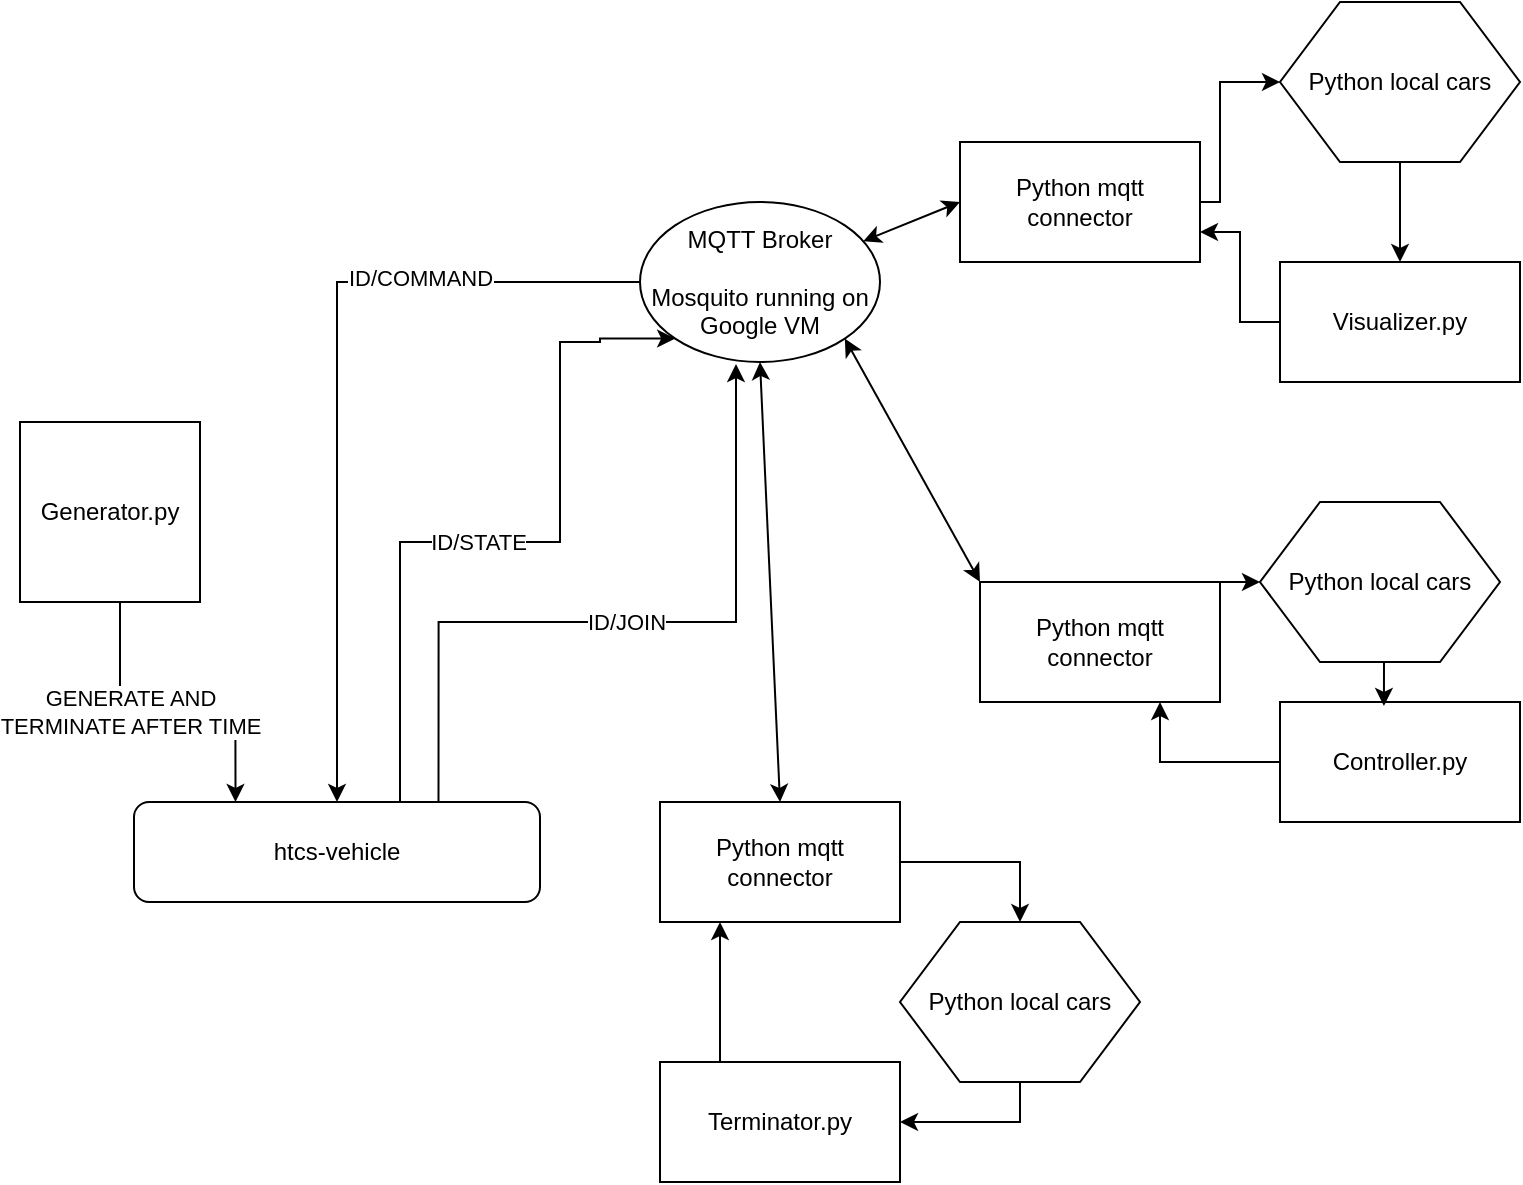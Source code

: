 <mxfile version="13.1.1" type="github">
  <diagram id="yLgMft_jKEmiWAptAMbq" name="Page-1">
    <mxGraphModel dx="1422" dy="755" grid="1" gridSize="10" guides="1" tooltips="1" connect="1" arrows="1" fold="1" page="1" pageScale="1" pageWidth="827" pageHeight="1169" math="0" shadow="0">
      <root>
        <mxCell id="0" />
        <mxCell id="1" parent="0" />
        <mxCell id="QCgnJlgCZR-hA9Wwk_3v-10" style="edgeStyle=orthogonalEdgeStyle;rounded=0;orthogonalLoop=1;jettySize=auto;html=1;exitX=0;exitY=0.5;exitDx=0;exitDy=0;entryX=0.5;entryY=0;entryDx=0;entryDy=0;" parent="1" source="QCgnJlgCZR-hA9Wwk_3v-1" target="QCgnJlgCZR-hA9Wwk_3v-6" edge="1">
          <mxGeometry relative="1" as="geometry" />
        </mxCell>
        <mxCell id="QCgnJlgCZR-hA9Wwk_3v-14" value="ID/COMMAND" style="edgeLabel;html=1;align=center;verticalAlign=middle;resizable=0;points=[];" parent="QCgnJlgCZR-hA9Wwk_3v-10" vertex="1" connectable="0">
          <mxGeometry x="-0.465" y="-2" relative="1" as="geometry">
            <mxPoint as="offset" />
          </mxGeometry>
        </mxCell>
        <mxCell id="QCgnJlgCZR-hA9Wwk_3v-1" value="MQTT Broker&lt;br&gt;&lt;br&gt;Mosquito running on Google VM" style="ellipse;whiteSpace=wrap;html=1;" parent="1" vertex="1">
          <mxGeometry x="330" y="110" width="120" height="80" as="geometry" />
        </mxCell>
        <mxCell id="QCgnJlgCZR-hA9Wwk_3v-5" value="GENERATE AND&lt;br&gt;TERMINATE AFTER TIME" style="edgeStyle=orthogonalEdgeStyle;rounded=0;orthogonalLoop=1;jettySize=auto;html=1;exitX=0.75;exitY=1;exitDx=0;exitDy=0;entryX=0.25;entryY=0;entryDx=0;entryDy=0;" parent="1" target="QCgnJlgCZR-hA9Wwk_3v-6" edge="1">
          <mxGeometry relative="1" as="geometry">
            <mxPoint x="108" y="380" as="targetPoint" />
            <mxPoint x="107.5" y="310" as="sourcePoint" />
            <Array as="points">
              <mxPoint x="70" y="310" />
              <mxPoint x="70" y="365" />
              <mxPoint x="128" y="365" />
            </Array>
          </mxGeometry>
        </mxCell>
        <mxCell id="QCgnJlgCZR-hA9Wwk_3v-2" value="Generator.py" style="whiteSpace=wrap;html=1;aspect=fixed;" parent="1" vertex="1">
          <mxGeometry x="20" y="220" width="90" height="90" as="geometry" />
        </mxCell>
        <mxCell id="QCgnJlgCZR-hA9Wwk_3v-8" style="edgeStyle=orthogonalEdgeStyle;rounded=0;orthogonalLoop=1;jettySize=auto;html=1;exitX=0.5;exitY=0;exitDx=0;exitDy=0;entryX=0;entryY=1;entryDx=0;entryDy=0;" parent="1" source="QCgnJlgCZR-hA9Wwk_3v-6" target="QCgnJlgCZR-hA9Wwk_3v-1" edge="1">
          <mxGeometry relative="1" as="geometry">
            <Array as="points">
              <mxPoint x="210" y="410" />
              <mxPoint x="210" y="280" />
              <mxPoint x="290" y="280" />
              <mxPoint x="290" y="180" />
              <mxPoint x="310" y="180" />
              <mxPoint x="310" y="178" />
            </Array>
            <mxPoint x="310" y="240" as="targetPoint" />
          </mxGeometry>
        </mxCell>
        <mxCell id="QCgnJlgCZR-hA9Wwk_3v-13" value="ID/STATE" style="edgeLabel;html=1;align=center;verticalAlign=middle;resizable=0;points=[];" parent="QCgnJlgCZR-hA9Wwk_3v-8" vertex="1" connectable="0">
          <mxGeometry x="-0.186" relative="1" as="geometry">
            <mxPoint x="37.5" as="offset" />
          </mxGeometry>
        </mxCell>
        <mxCell id="QCgnJlgCZR-hA9Wwk_3v-9" value="ID/JOIN" style="edgeStyle=orthogonalEdgeStyle;rounded=0;orthogonalLoop=1;jettySize=auto;html=1;exitX=0.75;exitY=0;exitDx=0;exitDy=0;entryX=0.4;entryY=1.013;entryDx=0;entryDy=0;entryPerimeter=0;" parent="1" source="QCgnJlgCZR-hA9Wwk_3v-6" target="QCgnJlgCZR-hA9Wwk_3v-1" edge="1">
          <mxGeometry relative="1" as="geometry">
            <Array as="points">
              <mxPoint x="229" y="320" />
              <mxPoint x="378" y="320" />
            </Array>
          </mxGeometry>
        </mxCell>
        <mxCell id="QCgnJlgCZR-hA9Wwk_3v-6" value="htcs-vehicle" style="rounded=1;whiteSpace=wrap;html=1;" parent="1" vertex="1">
          <mxGeometry x="77" y="410" width="203" height="50" as="geometry" />
        </mxCell>
        <mxCell id="QCgnJlgCZR-hA9Wwk_3v-41" style="edgeStyle=orthogonalEdgeStyle;rounded=0;orthogonalLoop=1;jettySize=auto;html=1;exitX=0.25;exitY=0;exitDx=0;exitDy=0;entryX=0.25;entryY=1;entryDx=0;entryDy=0;" parent="1" source="QCgnJlgCZR-hA9Wwk_3v-22" target="QCgnJlgCZR-hA9Wwk_3v-27" edge="1">
          <mxGeometry relative="1" as="geometry" />
        </mxCell>
        <mxCell id="QCgnJlgCZR-hA9Wwk_3v-22" value="Terminator.py" style="rounded=0;whiteSpace=wrap;html=1;" parent="1" vertex="1">
          <mxGeometry x="340" y="540" width="120" height="60" as="geometry" />
        </mxCell>
        <mxCell id="QCgnJlgCZR-hA9Wwk_3v-45" style="edgeStyle=orthogonalEdgeStyle;rounded=0;orthogonalLoop=1;jettySize=auto;html=1;exitX=0;exitY=0.5;exitDx=0;exitDy=0;entryX=1;entryY=0.75;entryDx=0;entryDy=0;" parent="1" source="QCgnJlgCZR-hA9Wwk_3v-23" target="QCgnJlgCZR-hA9Wwk_3v-31" edge="1">
          <mxGeometry relative="1" as="geometry" />
        </mxCell>
        <mxCell id="QCgnJlgCZR-hA9Wwk_3v-23" value="Visualizer.py" style="rounded=0;whiteSpace=wrap;html=1;" parent="1" vertex="1">
          <mxGeometry x="650" y="140" width="120" height="60" as="geometry" />
        </mxCell>
        <mxCell id="QCgnJlgCZR-hA9Wwk_3v-36" style="edgeStyle=orthogonalEdgeStyle;rounded=0;orthogonalLoop=1;jettySize=auto;html=1;exitX=0;exitY=0.5;exitDx=0;exitDy=0;entryX=0.75;entryY=1;entryDx=0;entryDy=0;" parent="1" source="QCgnJlgCZR-hA9Wwk_3v-26" target="QCgnJlgCZR-hA9Wwk_3v-30" edge="1">
          <mxGeometry relative="1" as="geometry" />
        </mxCell>
        <mxCell id="QCgnJlgCZR-hA9Wwk_3v-26" value="Controller.py" style="rounded=0;whiteSpace=wrap;html=1;" parent="1" vertex="1">
          <mxGeometry x="650" y="360" width="120" height="60" as="geometry" />
        </mxCell>
        <mxCell id="Z4Y3_nzPYK6uR5NfX29A-13" style="edgeStyle=orthogonalEdgeStyle;rounded=0;orthogonalLoop=1;jettySize=auto;html=1;exitX=1;exitY=0.5;exitDx=0;exitDy=0;entryX=0.5;entryY=0;entryDx=0;entryDy=0;" edge="1" parent="1" source="QCgnJlgCZR-hA9Wwk_3v-27" target="Z4Y3_nzPYK6uR5NfX29A-3">
          <mxGeometry relative="1" as="geometry" />
        </mxCell>
        <mxCell id="QCgnJlgCZR-hA9Wwk_3v-27" value="Python mqtt connector" style="rounded=0;whiteSpace=wrap;html=1;" parent="1" vertex="1">
          <mxGeometry x="340" y="410" width="120" height="60" as="geometry" />
        </mxCell>
        <mxCell id="Z4Y3_nzPYK6uR5NfX29A-4" style="edgeStyle=orthogonalEdgeStyle;rounded=0;orthogonalLoop=1;jettySize=auto;html=1;exitX=1;exitY=0;exitDx=0;exitDy=0;entryX=0;entryY=0.5;entryDx=0;entryDy=0;" edge="1" parent="1" source="QCgnJlgCZR-hA9Wwk_3v-30" target="Z4Y3_nzPYK6uR5NfX29A-2">
          <mxGeometry relative="1" as="geometry" />
        </mxCell>
        <mxCell id="QCgnJlgCZR-hA9Wwk_3v-30" value="Python mqtt connector" style="rounded=0;whiteSpace=wrap;html=1;" parent="1" vertex="1">
          <mxGeometry x="500" y="300" width="120" height="60" as="geometry" />
        </mxCell>
        <mxCell id="QCgnJlgCZR-hA9Wwk_3v-43" style="edgeStyle=orthogonalEdgeStyle;rounded=0;orthogonalLoop=1;jettySize=auto;html=1;exitX=1;exitY=0.5;exitDx=0;exitDy=0;entryX=0;entryY=0.5;entryDx=0;entryDy=0;" parent="1" source="QCgnJlgCZR-hA9Wwk_3v-31" target="Z4Y3_nzPYK6uR5NfX29A-1" edge="1">
          <mxGeometry relative="1" as="geometry">
            <mxPoint x="645" y="70" as="targetPoint" />
            <Array as="points">
              <mxPoint x="620" y="110" />
              <mxPoint x="620" y="50" />
            </Array>
          </mxGeometry>
        </mxCell>
        <mxCell id="QCgnJlgCZR-hA9Wwk_3v-31" value="Python mqtt connector" style="rounded=0;whiteSpace=wrap;html=1;" parent="1" vertex="1">
          <mxGeometry x="490" y="80" width="120" height="60" as="geometry" />
        </mxCell>
        <mxCell id="QCgnJlgCZR-hA9Wwk_3v-38" value="" style="endArrow=classic;startArrow=classic;html=1;entryX=0;entryY=0.5;entryDx=0;entryDy=0;" parent="1" source="QCgnJlgCZR-hA9Wwk_3v-1" target="QCgnJlgCZR-hA9Wwk_3v-31" edge="1">
          <mxGeometry width="50" height="50" relative="1" as="geometry">
            <mxPoint x="390" y="440" as="sourcePoint" />
            <mxPoint x="440" y="390" as="targetPoint" />
          </mxGeometry>
        </mxCell>
        <mxCell id="QCgnJlgCZR-hA9Wwk_3v-39" value="" style="endArrow=classic;startArrow=classic;html=1;exitX=1;exitY=1;exitDx=0;exitDy=0;entryX=0;entryY=0;entryDx=0;entryDy=0;" parent="1" source="QCgnJlgCZR-hA9Wwk_3v-1" target="QCgnJlgCZR-hA9Wwk_3v-30" edge="1">
          <mxGeometry width="50" height="50" relative="1" as="geometry">
            <mxPoint x="490" y="220" as="sourcePoint" />
            <mxPoint x="540" y="170" as="targetPoint" />
          </mxGeometry>
        </mxCell>
        <mxCell id="QCgnJlgCZR-hA9Wwk_3v-40" value="" style="endArrow=classic;startArrow=classic;html=1;entryX=0.5;entryY=1;entryDx=0;entryDy=0;exitX=0.5;exitY=0;exitDx=0;exitDy=0;" parent="1" source="QCgnJlgCZR-hA9Wwk_3v-27" target="QCgnJlgCZR-hA9Wwk_3v-1" edge="1">
          <mxGeometry width="50" height="50" relative="1" as="geometry">
            <mxPoint x="440" y="360" as="sourcePoint" />
            <mxPoint x="490" y="310" as="targetPoint" />
          </mxGeometry>
        </mxCell>
        <mxCell id="Z4Y3_nzPYK6uR5NfX29A-6" style="edgeStyle=orthogonalEdgeStyle;rounded=0;orthogonalLoop=1;jettySize=auto;html=1;exitX=0.5;exitY=1;exitDx=0;exitDy=0;entryX=0.5;entryY=0;entryDx=0;entryDy=0;" edge="1" parent="1" source="Z4Y3_nzPYK6uR5NfX29A-1" target="QCgnJlgCZR-hA9Wwk_3v-23">
          <mxGeometry relative="1" as="geometry" />
        </mxCell>
        <mxCell id="Z4Y3_nzPYK6uR5NfX29A-1" value="Python local cars" style="shape=hexagon;perimeter=hexagonPerimeter2;whiteSpace=wrap;html=1;" vertex="1" parent="1">
          <mxGeometry x="650" y="10" width="120" height="80" as="geometry" />
        </mxCell>
        <mxCell id="Z4Y3_nzPYK6uR5NfX29A-5" style="edgeStyle=orthogonalEdgeStyle;rounded=0;orthogonalLoop=1;jettySize=auto;html=1;exitX=0.5;exitY=1;exitDx=0;exitDy=0;entryX=0.433;entryY=0.033;entryDx=0;entryDy=0;entryPerimeter=0;" edge="1" parent="1" source="Z4Y3_nzPYK6uR5NfX29A-2" target="QCgnJlgCZR-hA9Wwk_3v-26">
          <mxGeometry relative="1" as="geometry" />
        </mxCell>
        <mxCell id="Z4Y3_nzPYK6uR5NfX29A-2" value="Python local cars" style="shape=hexagon;perimeter=hexagonPerimeter2;whiteSpace=wrap;html=1;" vertex="1" parent="1">
          <mxGeometry x="640" y="260" width="120" height="80" as="geometry" />
        </mxCell>
        <mxCell id="Z4Y3_nzPYK6uR5NfX29A-14" style="edgeStyle=orthogonalEdgeStyle;rounded=0;orthogonalLoop=1;jettySize=auto;html=1;exitX=0.5;exitY=1;exitDx=0;exitDy=0;entryX=1;entryY=0.5;entryDx=0;entryDy=0;" edge="1" parent="1" source="Z4Y3_nzPYK6uR5NfX29A-3" target="QCgnJlgCZR-hA9Wwk_3v-22">
          <mxGeometry relative="1" as="geometry" />
        </mxCell>
        <mxCell id="Z4Y3_nzPYK6uR5NfX29A-3" value="Python local cars" style="shape=hexagon;perimeter=hexagonPerimeter2;whiteSpace=wrap;html=1;" vertex="1" parent="1">
          <mxGeometry x="460" y="470" width="120" height="80" as="geometry" />
        </mxCell>
      </root>
    </mxGraphModel>
  </diagram>
</mxfile>
